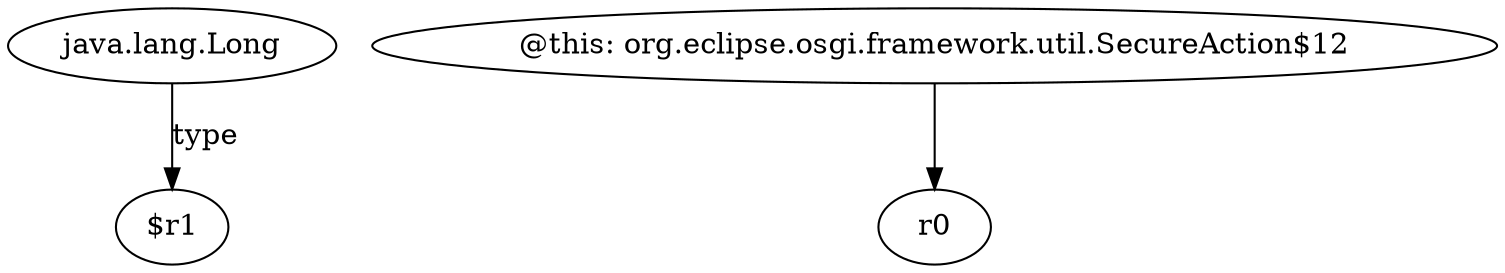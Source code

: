digraph g {
0[label="java.lang.Long"]
1[label="$r1"]
0->1[label="type"]
2[label="@this: org.eclipse.osgi.framework.util.SecureAction$12"]
3[label="r0"]
2->3[label=""]
}